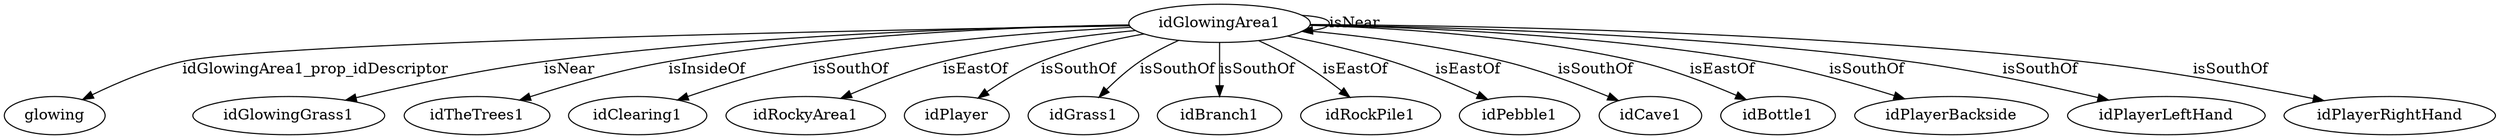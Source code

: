 digraph  {
idGlowingArea1 [node_type=entity_node];
glowing [node_type=property_node];
idGlowingGrass1 [node_type=entity_node];
idTheTrees1 [node_type=entity_node];
idClearing1 [node_type=entity_node];
idRockyArea1 [node_type=entity_node];
idPlayer [node_type=entity_node];
idGrass1 [node_type=entity_node];
idBranch1 [node_type=entity_node];
idRockPile1 [node_type=entity_node];
idPebble1 [node_type=entity_node];
idCave1 [node_type=entity_node];
idBottle1 [node_type=entity_node];
idPlayerBackside [node_type=entity_node];
idPlayerLeftHand [node_type=entity_node];
idPlayerRightHand [node_type=entity_node];
idGlowingArea1 -> glowing  [edge_type=property, label=idGlowingArea1_prop_idDescriptor];
idGlowingArea1 -> idGlowingGrass1  [edge_type=relationship, label=isNear];
idGlowingArea1 -> idTheTrees1  [edge_type=relationship, label=isInsideOf];
idGlowingArea1 -> idClearing1  [edge_type=relationship, label=isSouthOf];
idGlowingArea1 -> idRockyArea1  [edge_type=relationship, label=isEastOf];
idGlowingArea1 -> idGlowingArea1  [edge_type=relationship, label=isNear];
idGlowingArea1 -> idPlayer  [edge_type=relationship, label=isSouthOf];
idGlowingArea1 -> idGrass1  [edge_type=relationship, label=isSouthOf];
idGlowingArea1 -> idBranch1  [edge_type=relationship, label=isSouthOf];
idGlowingArea1 -> idRockPile1  [edge_type=relationship, label=isEastOf];
idGlowingArea1 -> idPebble1  [edge_type=relationship, label=isEastOf];
idGlowingArea1 -> idCave1  [edge_type=relationship, label=isSouthOf];
idGlowingArea1 -> idBottle1  [edge_type=relationship, label=isEastOf];
idGlowingArea1 -> idPlayerBackside  [edge_type=relationship, label=isSouthOf];
idGlowingArea1 -> idPlayerLeftHand  [edge_type=relationship, label=isSouthOf];
idGlowingArea1 -> idPlayerRightHand  [edge_type=relationship, label=isSouthOf];
}
